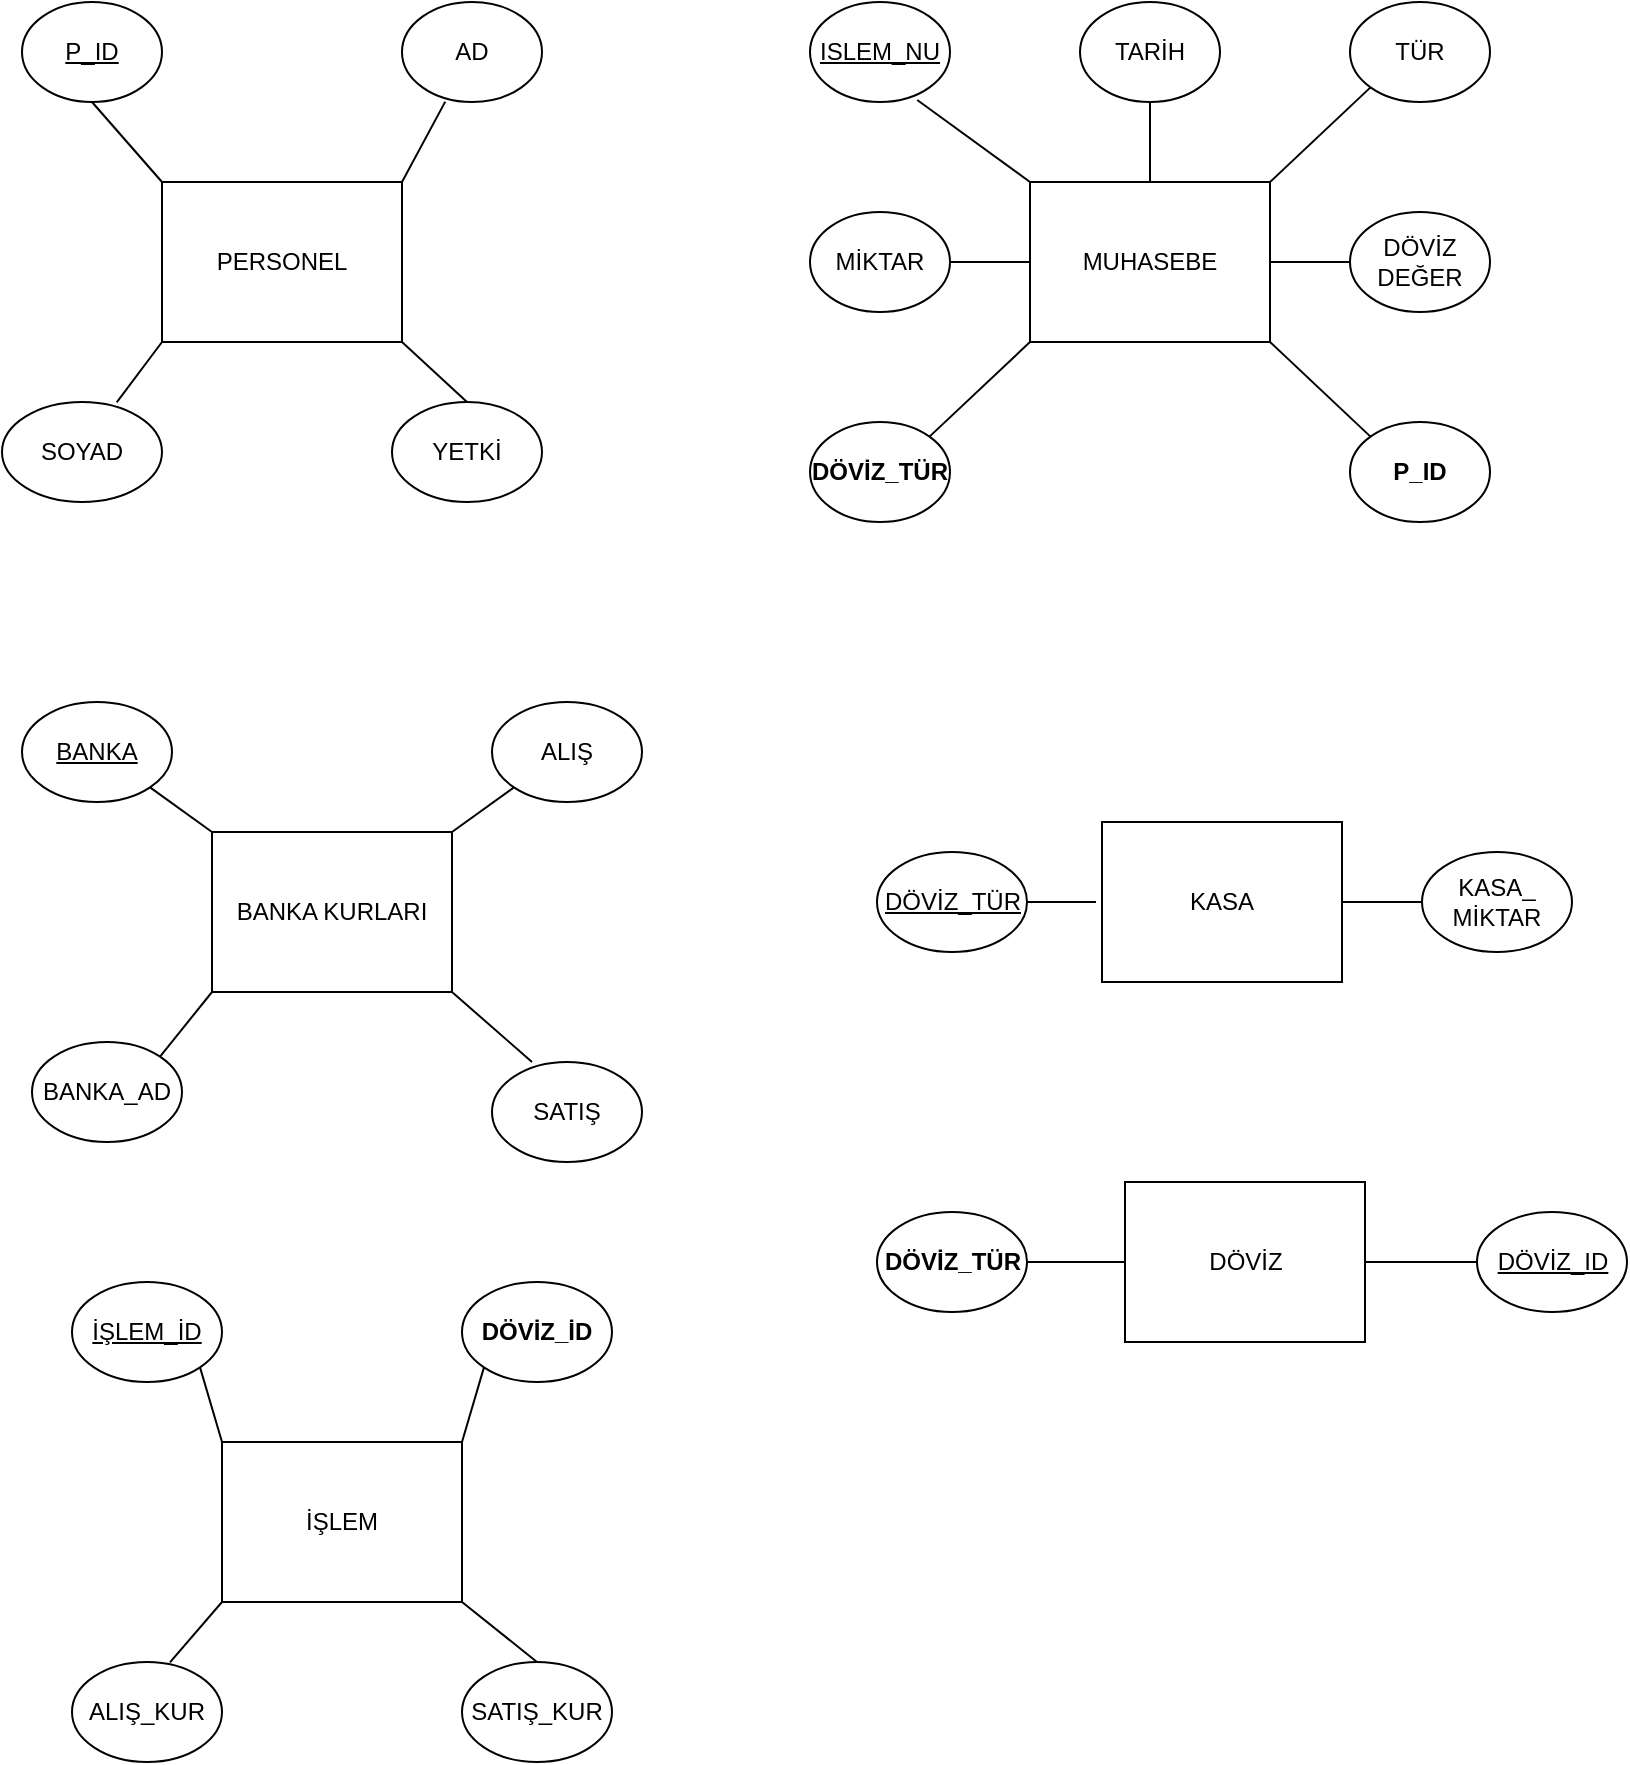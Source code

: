 <mxfile version="13.0.6" type="device"><diagram id="CGgyMBqOlIDs9Nd6Lmkm" name="Page-1"><mxGraphModel dx="1038" dy="548" grid="1" gridSize="10" guides="1" tooltips="1" connect="1" arrows="1" fold="1" page="1" pageScale="1" pageWidth="827" pageHeight="1169" math="0" shadow="0"><root><mxCell id="0"/><mxCell id="1" parent="0"/><mxCell id="kNi9yOsYpN91xXXtX2Ea-1" value="PERSONEL" style="rounded=0;whiteSpace=wrap;html=1;" vertex="1" parent="1"><mxGeometry x="90" y="170" width="120" height="80" as="geometry"/></mxCell><mxCell id="kNi9yOsYpN91xXXtX2Ea-2" value="MUHASEBE" style="rounded=0;whiteSpace=wrap;html=1;" vertex="1" parent="1"><mxGeometry x="524" y="170" width="120" height="80" as="geometry"/></mxCell><mxCell id="kNi9yOsYpN91xXXtX2Ea-4" value="KASA" style="rounded=0;whiteSpace=wrap;html=1;" vertex="1" parent="1"><mxGeometry x="560" y="490" width="120" height="80" as="geometry"/></mxCell><mxCell id="kNi9yOsYpN91xXXtX2Ea-5" value="DÖVİZ" style="rounded=0;whiteSpace=wrap;html=1;" vertex="1" parent="1"><mxGeometry x="571.5" y="670" width="120" height="80" as="geometry"/></mxCell><mxCell id="kNi9yOsYpN91xXXtX2Ea-6" value="&lt;u&gt;P_ID&lt;/u&gt;" style="ellipse;whiteSpace=wrap;html=1;rounded=0;" vertex="1" parent="1"><mxGeometry x="20" y="80" width="70" height="50" as="geometry"/></mxCell><mxCell id="kNi9yOsYpN91xXXtX2Ea-7" value="AD" style="ellipse;whiteSpace=wrap;html=1;rounded=0;" vertex="1" parent="1"><mxGeometry x="210" y="80" width="70" height="50" as="geometry"/></mxCell><mxCell id="kNi9yOsYpN91xXXtX2Ea-8" value="SOYAD" style="ellipse;whiteSpace=wrap;html=1;rounded=0;" vertex="1" parent="1"><mxGeometry x="10" y="280" width="80" height="50" as="geometry"/></mxCell><mxCell id="kNi9yOsYpN91xXXtX2Ea-9" value="YETKİ" style="ellipse;whiteSpace=wrap;html=1;rounded=0;" vertex="1" parent="1"><mxGeometry x="205" y="280" width="75" height="50" as="geometry"/></mxCell><mxCell id="kNi9yOsYpN91xXXtX2Ea-11" value="" style="endArrow=none;html=1;entryX=0.5;entryY=1;entryDx=0;entryDy=0;exitX=0;exitY=0;exitDx=0;exitDy=0;" edge="1" parent="1" source="kNi9yOsYpN91xXXtX2Ea-1" target="kNi9yOsYpN91xXXtX2Ea-6"><mxGeometry width="50" height="50" relative="1" as="geometry"><mxPoint x="100" y="170" as="sourcePoint"/><mxPoint x="150" y="120" as="targetPoint"/></mxGeometry></mxCell><mxCell id="kNi9yOsYpN91xXXtX2Ea-12" value="" style="endArrow=none;html=1;entryX=0.309;entryY=0.996;entryDx=0;entryDy=0;entryPerimeter=0;exitX=1;exitY=0;exitDx=0;exitDy=0;" edge="1" parent="1" source="kNi9yOsYpN91xXXtX2Ea-1" target="kNi9yOsYpN91xXXtX2Ea-7"><mxGeometry width="50" height="50" relative="1" as="geometry"><mxPoint x="190" y="180" as="sourcePoint"/><mxPoint x="240" y="130" as="targetPoint"/></mxGeometry></mxCell><mxCell id="kNi9yOsYpN91xXXtX2Ea-13" value="" style="endArrow=none;html=1;entryX=0;entryY=1;entryDx=0;entryDy=0;exitX=0.717;exitY=0.004;exitDx=0;exitDy=0;exitPerimeter=0;" edge="1" parent="1" source="kNi9yOsYpN91xXXtX2Ea-8" target="kNi9yOsYpN91xXXtX2Ea-1"><mxGeometry width="50" height="50" relative="1" as="geometry"><mxPoint x="70" y="250" as="sourcePoint"/><mxPoint x="50" y="210" as="targetPoint"/></mxGeometry></mxCell><mxCell id="kNi9yOsYpN91xXXtX2Ea-14" value="" style="endArrow=none;html=1;entryX=1;entryY=1;entryDx=0;entryDy=0;exitX=0.5;exitY=0;exitDx=0;exitDy=0;" edge="1" parent="1" source="kNi9yOsYpN91xXXtX2Ea-9" target="kNi9yOsYpN91xXXtX2Ea-1"><mxGeometry width="50" height="50" relative="1" as="geometry"><mxPoint x="290" y="260" as="sourcePoint"/><mxPoint x="340" y="210" as="targetPoint"/></mxGeometry></mxCell><mxCell id="kNi9yOsYpN91xXXtX2Ea-16" value="&lt;u&gt;ISLEM_NU&lt;/u&gt;" style="ellipse;whiteSpace=wrap;html=1;rounded=0;" vertex="1" parent="1"><mxGeometry x="414" y="80" width="70" height="50" as="geometry"/></mxCell><mxCell id="kNi9yOsYpN91xXXtX2Ea-17" value="TARİH" style="ellipse;whiteSpace=wrap;html=1;rounded=0;" vertex="1" parent="1"><mxGeometry x="549" y="80" width="70" height="50" as="geometry"/></mxCell><mxCell id="kNi9yOsYpN91xXXtX2Ea-18" value="TÜR&lt;br&gt;" style="ellipse;whiteSpace=wrap;html=1;rounded=0;" vertex="1" parent="1"><mxGeometry x="684" y="80" width="70" height="50" as="geometry"/></mxCell><mxCell id="kNi9yOsYpN91xXXtX2Ea-19" value="&lt;b&gt;DÖVİZ_TÜR&lt;/b&gt;" style="ellipse;whiteSpace=wrap;html=1;rounded=0;" vertex="1" parent="1"><mxGeometry x="414" y="290" width="70" height="50" as="geometry"/></mxCell><mxCell id="kNi9yOsYpN91xXXtX2Ea-20" value="&lt;b&gt;P_ID&lt;/b&gt;" style="ellipse;whiteSpace=wrap;html=1;rounded=0;" vertex="1" parent="1"><mxGeometry x="684" y="290" width="70" height="50" as="geometry"/></mxCell><mxCell id="kNi9yOsYpN91xXXtX2Ea-21" value="DÖVİZ&lt;br&gt;DEĞER" style="ellipse;whiteSpace=wrap;html=1;rounded=0;" vertex="1" parent="1"><mxGeometry x="684" y="185" width="70" height="50" as="geometry"/></mxCell><mxCell id="kNi9yOsYpN91xXXtX2Ea-22" value="MİKTAR" style="ellipse;whiteSpace=wrap;html=1;rounded=0;" vertex="1" parent="1"><mxGeometry x="414" y="185" width="70" height="50" as="geometry"/></mxCell><mxCell id="kNi9yOsYpN91xXXtX2Ea-23" value="" style="endArrow=none;html=1;entryX=0.766;entryY=0.98;entryDx=0;entryDy=0;entryPerimeter=0;exitX=0;exitY=0;exitDx=0;exitDy=0;" edge="1" parent="1" source="kNi9yOsYpN91xXXtX2Ea-2" target="kNi9yOsYpN91xXXtX2Ea-16"><mxGeometry width="50" height="50" relative="1" as="geometry"><mxPoint x="484" y="180" as="sourcePoint"/><mxPoint x="534" y="130" as="targetPoint"/></mxGeometry></mxCell><mxCell id="kNi9yOsYpN91xXXtX2Ea-25" value="" style="endArrow=none;html=1;entryX=0.5;entryY=1;entryDx=0;entryDy=0;exitX=0.5;exitY=0;exitDx=0;exitDy=0;" edge="1" parent="1" source="kNi9yOsYpN91xXXtX2Ea-2" target="kNi9yOsYpN91xXXtX2Ea-17"><mxGeometry width="50" height="50" relative="1" as="geometry"><mxPoint x="564" y="180" as="sourcePoint"/><mxPoint x="614" y="130" as="targetPoint"/></mxGeometry></mxCell><mxCell id="kNi9yOsYpN91xXXtX2Ea-28" value="" style="endArrow=none;html=1;entryX=0;entryY=1;entryDx=0;entryDy=0;exitX=1;exitY=0;exitDx=0;exitDy=0;" edge="1" parent="1" source="kNi9yOsYpN91xXXtX2Ea-2" target="kNi9yOsYpN91xXXtX2Ea-18"><mxGeometry width="50" height="50" relative="1" as="geometry"><mxPoint x="654" y="180" as="sourcePoint"/><mxPoint x="704" y="130" as="targetPoint"/></mxGeometry></mxCell><mxCell id="kNi9yOsYpN91xXXtX2Ea-29" value="" style="endArrow=none;html=1;entryX=1;entryY=0.5;entryDx=0;entryDy=0;exitX=0;exitY=0.5;exitDx=0;exitDy=0;" edge="1" parent="1" source="kNi9yOsYpN91xXXtX2Ea-2" target="kNi9yOsYpN91xXXtX2Ea-22"><mxGeometry width="50" height="50" relative="1" as="geometry"><mxPoint x="484" y="240" as="sourcePoint"/><mxPoint x="534" y="190" as="targetPoint"/></mxGeometry></mxCell><mxCell id="kNi9yOsYpN91xXXtX2Ea-30" value="" style="endArrow=none;html=1;" edge="1" parent="1"><mxGeometry width="50" height="50" relative="1" as="geometry"><mxPoint x="644" y="210" as="sourcePoint"/><mxPoint x="684" y="210" as="targetPoint"/></mxGeometry></mxCell><mxCell id="kNi9yOsYpN91xXXtX2Ea-32" value="" style="endArrow=none;html=1;exitX=1;exitY=0;exitDx=0;exitDy=0;entryX=0;entryY=1;entryDx=0;entryDy=0;" edge="1" parent="1" source="kNi9yOsYpN91xXXtX2Ea-19" target="kNi9yOsYpN91xXXtX2Ea-2"><mxGeometry width="50" height="50" relative="1" as="geometry"><mxPoint x="514" y="310" as="sourcePoint"/><mxPoint x="564" y="260" as="targetPoint"/></mxGeometry></mxCell><mxCell id="kNi9yOsYpN91xXXtX2Ea-33" value="" style="endArrow=none;html=1;entryX=1;entryY=1;entryDx=0;entryDy=0;exitX=0;exitY=0;exitDx=0;exitDy=0;" edge="1" parent="1" source="kNi9yOsYpN91xXXtX2Ea-20" target="kNi9yOsYpN91xXXtX2Ea-2"><mxGeometry width="50" height="50" relative="1" as="geometry"><mxPoint x="654" y="310" as="sourcePoint"/><mxPoint x="704" y="260" as="targetPoint"/></mxGeometry></mxCell><mxCell id="kNi9yOsYpN91xXXtX2Ea-42" value="&lt;u&gt;DÖVİZ_TÜR&lt;/u&gt;" style="ellipse;whiteSpace=wrap;html=1;rounded=0;" vertex="1" parent="1"><mxGeometry x="447.5" y="505" width="75" height="50" as="geometry"/></mxCell><mxCell id="kNi9yOsYpN91xXXtX2Ea-43" value="KASA_&lt;br&gt;MİKTAR" style="ellipse;whiteSpace=wrap;html=1;rounded=0;" vertex="1" parent="1"><mxGeometry x="720" y="505" width="75" height="50" as="geometry"/></mxCell><mxCell id="kNi9yOsYpN91xXXtX2Ea-44" value="" style="endArrow=none;html=1;exitX=1;exitY=0.5;exitDx=0;exitDy=0;" edge="1" parent="1" source="kNi9yOsYpN91xXXtX2Ea-42"><mxGeometry width="50" height="50" relative="1" as="geometry"><mxPoint x="510" y="610" as="sourcePoint"/><mxPoint x="557" y="530" as="targetPoint"/></mxGeometry></mxCell><mxCell id="kNi9yOsYpN91xXXtX2Ea-45" value="" style="endArrow=none;html=1;exitX=1;exitY=0.5;exitDx=0;exitDy=0;entryX=0;entryY=0.5;entryDx=0;entryDy=0;" edge="1" parent="1" source="kNi9yOsYpN91xXXtX2Ea-4" target="kNi9yOsYpN91xXXtX2Ea-43"><mxGeometry width="50" height="50" relative="1" as="geometry"><mxPoint x="700" y="630" as="sourcePoint"/><mxPoint x="750" y="580" as="targetPoint"/></mxGeometry></mxCell><mxCell id="kNi9yOsYpN91xXXtX2Ea-47" value="&lt;b&gt;DÖVİZ_TÜR&lt;/b&gt;" style="ellipse;whiteSpace=wrap;html=1;rounded=0;" vertex="1" parent="1"><mxGeometry x="447.5" y="685" width="75" height="50" as="geometry"/></mxCell><mxCell id="kNi9yOsYpN91xXXtX2Ea-50" value="&lt;u&gt;DÖVİZ_ID&lt;/u&gt;" style="ellipse;whiteSpace=wrap;html=1;rounded=0;" vertex="1" parent="1"><mxGeometry x="747.5" y="685" width="75" height="50" as="geometry"/></mxCell><mxCell id="kNi9yOsYpN91xXXtX2Ea-51" value="" style="endArrow=none;html=1;exitX=1;exitY=0.5;exitDx=0;exitDy=0;" edge="1" parent="1" source="kNi9yOsYpN91xXXtX2Ea-47"><mxGeometry width="50" height="50" relative="1" as="geometry"><mxPoint x="537.5" y="650" as="sourcePoint"/><mxPoint x="571.5" y="710" as="targetPoint"/></mxGeometry></mxCell><mxCell id="kNi9yOsYpN91xXXtX2Ea-52" value="" style="endArrow=none;html=1;exitX=1;exitY=0.5;exitDx=0;exitDy=0;entryX=0;entryY=0.5;entryDx=0;entryDy=0;" edge="1" parent="1" source="kNi9yOsYpN91xXXtX2Ea-5" target="kNi9yOsYpN91xXXtX2Ea-50"><mxGeometry width="50" height="50" relative="1" as="geometry"><mxPoint x="737.5" y="790" as="sourcePoint"/><mxPoint x="787.5" y="740" as="targetPoint"/></mxGeometry></mxCell><mxCell id="kNi9yOsYpN91xXXtX2Ea-53" value="BANKA KURLARI" style="rounded=0;whiteSpace=wrap;html=1;" vertex="1" parent="1"><mxGeometry x="115" y="495" width="120" height="80" as="geometry"/></mxCell><mxCell id="kNi9yOsYpN91xXXtX2Ea-55" value="ALIŞ" style="ellipse;whiteSpace=wrap;html=1;rounded=0;" vertex="1" parent="1"><mxGeometry x="255" y="430" width="75" height="50" as="geometry"/></mxCell><mxCell id="kNi9yOsYpN91xXXtX2Ea-56" value="&lt;u&gt;BANKA&lt;/u&gt;" style="ellipse;whiteSpace=wrap;html=1;rounded=0;" vertex="1" parent="1"><mxGeometry x="20" y="430" width="75" height="50" as="geometry"/></mxCell><mxCell id="kNi9yOsYpN91xXXtX2Ea-57" value="BANKA_AD" style="ellipse;whiteSpace=wrap;html=1;rounded=0;" vertex="1" parent="1"><mxGeometry x="25" y="600" width="75" height="50" as="geometry"/></mxCell><mxCell id="kNi9yOsYpN91xXXtX2Ea-58" value="SATIŞ" style="ellipse;whiteSpace=wrap;html=1;rounded=0;" vertex="1" parent="1"><mxGeometry x="255" y="610" width="75" height="50" as="geometry"/></mxCell><mxCell id="kNi9yOsYpN91xXXtX2Ea-59" value="" style="endArrow=none;html=1;entryX=1;entryY=1;entryDx=0;entryDy=0;exitX=0;exitY=0;exitDx=0;exitDy=0;" edge="1" parent="1" source="kNi9yOsYpN91xXXtX2Ea-53" target="kNi9yOsYpN91xXXtX2Ea-56"><mxGeometry width="50" height="50" relative="1" as="geometry"><mxPoint x="35" y="560" as="sourcePoint"/><mxPoint x="85" y="510" as="targetPoint"/></mxGeometry></mxCell><mxCell id="kNi9yOsYpN91xXXtX2Ea-60" value="" style="endArrow=none;html=1;entryX=0;entryY=1;entryDx=0;entryDy=0;exitX=1;exitY=0;exitDx=0;exitDy=0;" edge="1" parent="1" source="kNi9yOsYpN91xXXtX2Ea-57" target="kNi9yOsYpN91xXXtX2Ea-53"><mxGeometry width="50" height="50" relative="1" as="geometry"><mxPoint x="45" y="600" as="sourcePoint"/><mxPoint x="95" y="550" as="targetPoint"/></mxGeometry></mxCell><mxCell id="kNi9yOsYpN91xXXtX2Ea-61" value="" style="endArrow=none;html=1;entryX=0;entryY=1;entryDx=0;entryDy=0;exitX=1;exitY=0;exitDx=0;exitDy=0;" edge="1" parent="1" source="kNi9yOsYpN91xXXtX2Ea-53" target="kNi9yOsYpN91xXXtX2Ea-55"><mxGeometry width="50" height="50" relative="1" as="geometry"><mxPoint x="275" y="560" as="sourcePoint"/><mxPoint x="325" y="510" as="targetPoint"/></mxGeometry></mxCell><mxCell id="kNi9yOsYpN91xXXtX2Ea-62" value="" style="endArrow=none;html=1;entryX=1;entryY=1;entryDx=0;entryDy=0;" edge="1" parent="1" target="kNi9yOsYpN91xXXtX2Ea-53"><mxGeometry width="50" height="50" relative="1" as="geometry"><mxPoint x="275" y="610" as="sourcePoint"/><mxPoint x="345" y="580" as="targetPoint"/></mxGeometry></mxCell><mxCell id="kNi9yOsYpN91xXXtX2Ea-64" value="İŞLEM" style="rounded=0;whiteSpace=wrap;html=1;" vertex="1" parent="1"><mxGeometry x="120" y="800" width="120" height="80" as="geometry"/></mxCell><mxCell id="kNi9yOsYpN91xXXtX2Ea-65" value="&lt;u&gt;İŞLEM_İD&lt;/u&gt;" style="ellipse;whiteSpace=wrap;html=1;rounded=0;" vertex="1" parent="1"><mxGeometry x="45" y="720" width="75" height="50" as="geometry"/></mxCell><mxCell id="kNi9yOsYpN91xXXtX2Ea-66" value="&lt;b&gt;DÖVİZ_İD&lt;/b&gt;" style="ellipse;whiteSpace=wrap;html=1;rounded=0;" vertex="1" parent="1"><mxGeometry x="240" y="720" width="75" height="50" as="geometry"/></mxCell><mxCell id="kNi9yOsYpN91xXXtX2Ea-67" value="SATIŞ_KUR" style="ellipse;whiteSpace=wrap;html=1;rounded=0;" vertex="1" parent="1"><mxGeometry x="240" y="910" width="75" height="50" as="geometry"/></mxCell><mxCell id="kNi9yOsYpN91xXXtX2Ea-68" value="ALIŞ_KUR" style="ellipse;whiteSpace=wrap;html=1;rounded=0;" vertex="1" parent="1"><mxGeometry x="45" y="910" width="75" height="50" as="geometry"/></mxCell><mxCell id="kNi9yOsYpN91xXXtX2Ea-70" value="" style="endArrow=none;html=1;exitX=1;exitY=1;exitDx=0;exitDy=0;entryX=0;entryY=0;entryDx=0;entryDy=0;" edge="1" parent="1" source="kNi9yOsYpN91xXXtX2Ea-65" target="kNi9yOsYpN91xXXtX2Ea-64"><mxGeometry width="50" height="50" relative="1" as="geometry"><mxPoint x="110" y="810" as="sourcePoint"/><mxPoint x="160" y="760" as="targetPoint"/></mxGeometry></mxCell><mxCell id="kNi9yOsYpN91xXXtX2Ea-71" value="" style="endArrow=none;html=1;exitX=1;exitY=0;exitDx=0;exitDy=0;entryX=0;entryY=1;entryDx=0;entryDy=0;" edge="1" parent="1" source="kNi9yOsYpN91xXXtX2Ea-64" target="kNi9yOsYpN91xXXtX2Ea-66"><mxGeometry width="50" height="50" relative="1" as="geometry"><mxPoint x="260" y="820" as="sourcePoint"/><mxPoint x="310" y="770" as="targetPoint"/></mxGeometry></mxCell><mxCell id="kNi9yOsYpN91xXXtX2Ea-72" value="" style="endArrow=none;html=1;exitX=0.653;exitY=0.004;exitDx=0;exitDy=0;exitPerimeter=0;entryX=0;entryY=1;entryDx=0;entryDy=0;" edge="1" parent="1" source="kNi9yOsYpN91xXXtX2Ea-68" target="kNi9yOsYpN91xXXtX2Ea-64"><mxGeometry width="50" height="50" relative="1" as="geometry"><mxPoint x="60" y="910" as="sourcePoint"/><mxPoint x="110" y="860" as="targetPoint"/></mxGeometry></mxCell><mxCell id="kNi9yOsYpN91xXXtX2Ea-73" value="" style="endArrow=none;html=1;entryX=1;entryY=1;entryDx=0;entryDy=0;exitX=0.5;exitY=0;exitDx=0;exitDy=0;" edge="1" parent="1" source="kNi9yOsYpN91xXXtX2Ea-67" target="kNi9yOsYpN91xXXtX2Ea-64"><mxGeometry width="50" height="50" relative="1" as="geometry"><mxPoint x="270" y="920" as="sourcePoint"/><mxPoint x="320" y="870" as="targetPoint"/></mxGeometry></mxCell></root></mxGraphModel></diagram></mxfile>
